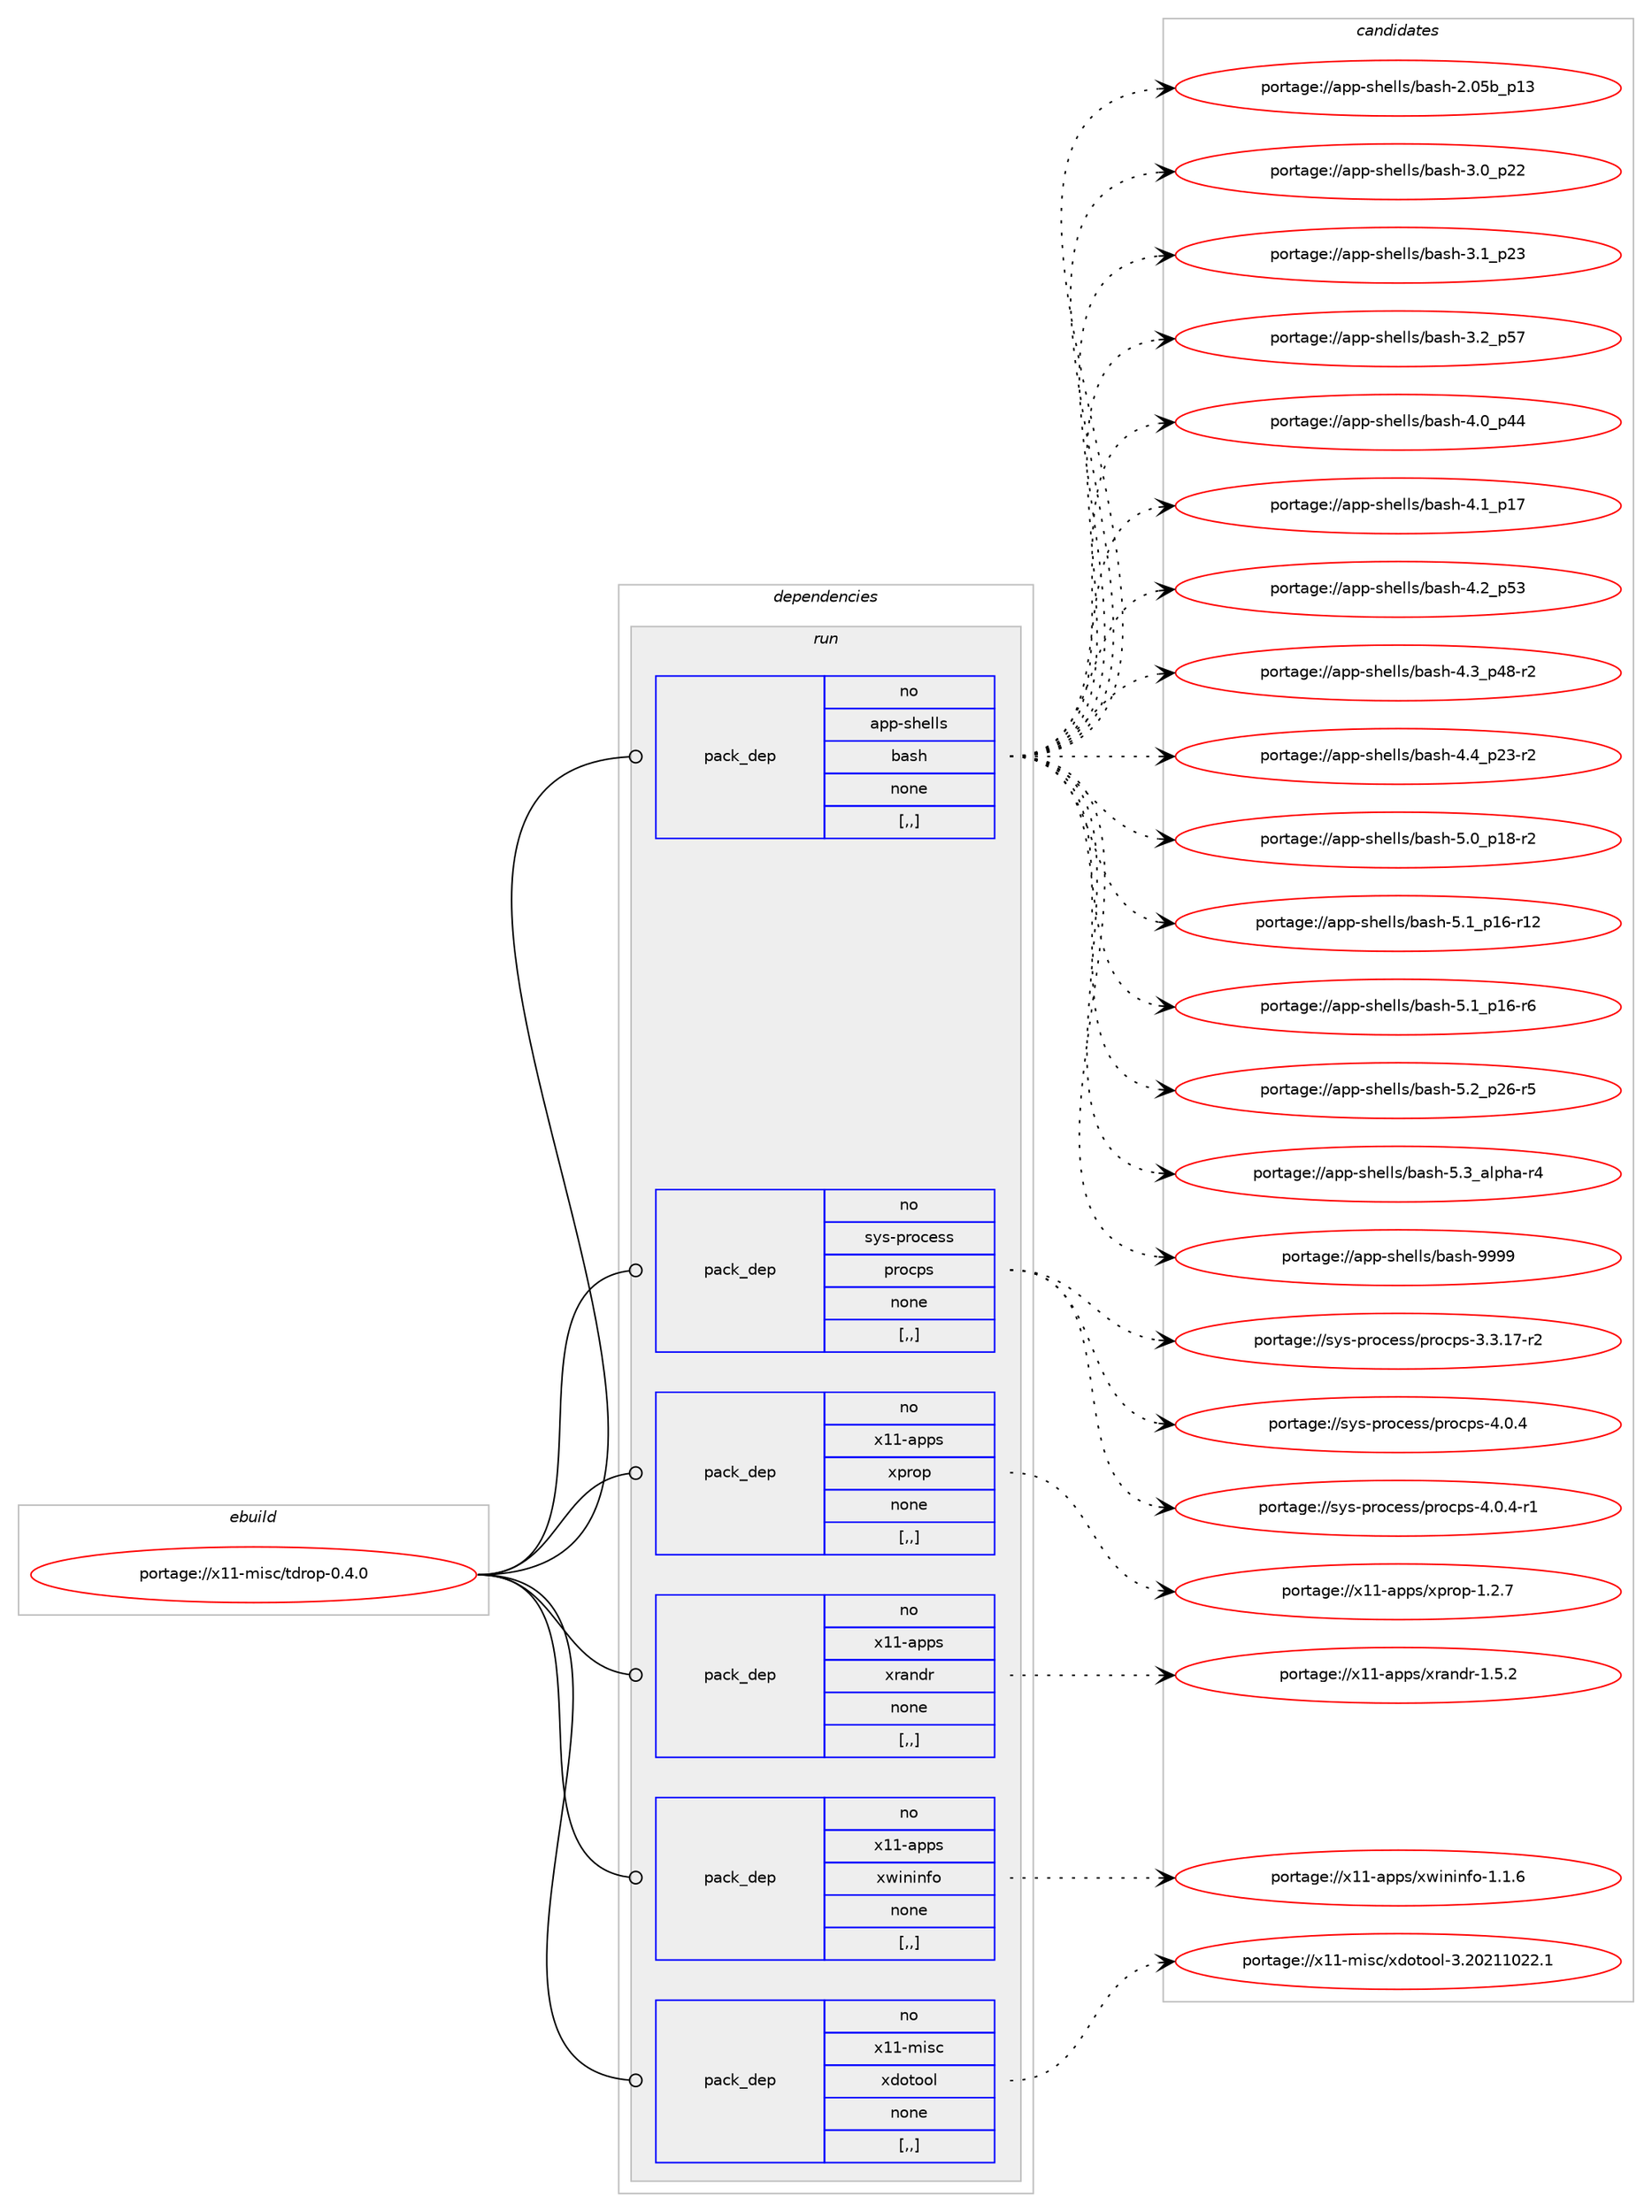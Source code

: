 digraph prolog {

# *************
# Graph options
# *************

newrank=true;
concentrate=true;
compound=true;
graph [rankdir=LR,fontname=Helvetica,fontsize=10,ranksep=1.5];#, ranksep=2.5, nodesep=0.2];
edge  [arrowhead=vee];
node  [fontname=Helvetica,fontsize=10];

# **********
# The ebuild
# **********

subgraph cluster_leftcol {
color=gray;
rank=same;
label=<<i>ebuild</i>>;
id [label="portage://x11-misc/tdrop-0.4.0", color=red, width=4, href="../x11-misc/tdrop-0.4.0.svg"];
}

# ****************
# The dependencies
# ****************

subgraph cluster_midcol {
color=gray;
label=<<i>dependencies</i>>;
subgraph cluster_compile {
fillcolor="#eeeeee";
style=filled;
label=<<i>compile</i>>;
}
subgraph cluster_compileandrun {
fillcolor="#eeeeee";
style=filled;
label=<<i>compile and run</i>>;
}
subgraph cluster_run {
fillcolor="#eeeeee";
style=filled;
label=<<i>run</i>>;
subgraph pack329903 {
dependency453006 [label=<<TABLE BORDER="0" CELLBORDER="1" CELLSPACING="0" CELLPADDING="4" WIDTH="220"><TR><TD ROWSPAN="6" CELLPADDING="30">pack_dep</TD></TR><TR><TD WIDTH="110">no</TD></TR><TR><TD>app-shells</TD></TR><TR><TD>bash</TD></TR><TR><TD>none</TD></TR><TR><TD>[,,]</TD></TR></TABLE>>, shape=none, color=blue];
}
id:e -> dependency453006:w [weight=20,style="solid",arrowhead="odot"];
subgraph pack329904 {
dependency453007 [label=<<TABLE BORDER="0" CELLBORDER="1" CELLSPACING="0" CELLPADDING="4" WIDTH="220"><TR><TD ROWSPAN="6" CELLPADDING="30">pack_dep</TD></TR><TR><TD WIDTH="110">no</TD></TR><TR><TD>sys-process</TD></TR><TR><TD>procps</TD></TR><TR><TD>none</TD></TR><TR><TD>[,,]</TD></TR></TABLE>>, shape=none, color=blue];
}
id:e -> dependency453007:w [weight=20,style="solid",arrowhead="odot"];
subgraph pack329905 {
dependency453008 [label=<<TABLE BORDER="0" CELLBORDER="1" CELLSPACING="0" CELLPADDING="4" WIDTH="220"><TR><TD ROWSPAN="6" CELLPADDING="30">pack_dep</TD></TR><TR><TD WIDTH="110">no</TD></TR><TR><TD>x11-apps</TD></TR><TR><TD>xprop</TD></TR><TR><TD>none</TD></TR><TR><TD>[,,]</TD></TR></TABLE>>, shape=none, color=blue];
}
id:e -> dependency453008:w [weight=20,style="solid",arrowhead="odot"];
subgraph pack329906 {
dependency453009 [label=<<TABLE BORDER="0" CELLBORDER="1" CELLSPACING="0" CELLPADDING="4" WIDTH="220"><TR><TD ROWSPAN="6" CELLPADDING="30">pack_dep</TD></TR><TR><TD WIDTH="110">no</TD></TR><TR><TD>x11-apps</TD></TR><TR><TD>xrandr</TD></TR><TR><TD>none</TD></TR><TR><TD>[,,]</TD></TR></TABLE>>, shape=none, color=blue];
}
id:e -> dependency453009:w [weight=20,style="solid",arrowhead="odot"];
subgraph pack329907 {
dependency453010 [label=<<TABLE BORDER="0" CELLBORDER="1" CELLSPACING="0" CELLPADDING="4" WIDTH="220"><TR><TD ROWSPAN="6" CELLPADDING="30">pack_dep</TD></TR><TR><TD WIDTH="110">no</TD></TR><TR><TD>x11-apps</TD></TR><TR><TD>xwininfo</TD></TR><TR><TD>none</TD></TR><TR><TD>[,,]</TD></TR></TABLE>>, shape=none, color=blue];
}
id:e -> dependency453010:w [weight=20,style="solid",arrowhead="odot"];
subgraph pack329908 {
dependency453011 [label=<<TABLE BORDER="0" CELLBORDER="1" CELLSPACING="0" CELLPADDING="4" WIDTH="220"><TR><TD ROWSPAN="6" CELLPADDING="30">pack_dep</TD></TR><TR><TD WIDTH="110">no</TD></TR><TR><TD>x11-misc</TD></TR><TR><TD>xdotool</TD></TR><TR><TD>none</TD></TR><TR><TD>[,,]</TD></TR></TABLE>>, shape=none, color=blue];
}
id:e -> dependency453011:w [weight=20,style="solid",arrowhead="odot"];
}
}

# **************
# The candidates
# **************

subgraph cluster_choices {
rank=same;
color=gray;
label=<<i>candidates</i>>;

subgraph choice329903 {
color=black;
nodesep=1;
choice9711211245115104101108108115479897115104455046485398951124951 [label="portage://app-shells/bash-2.05b_p13", color=red, width=4,href="../app-shells/bash-2.05b_p13.svg"];
choice971121124511510410110810811547989711510445514648951125050 [label="portage://app-shells/bash-3.0_p22", color=red, width=4,href="../app-shells/bash-3.0_p22.svg"];
choice971121124511510410110810811547989711510445514649951125051 [label="portage://app-shells/bash-3.1_p23", color=red, width=4,href="../app-shells/bash-3.1_p23.svg"];
choice971121124511510410110810811547989711510445514650951125355 [label="portage://app-shells/bash-3.2_p57", color=red, width=4,href="../app-shells/bash-3.2_p57.svg"];
choice971121124511510410110810811547989711510445524648951125252 [label="portage://app-shells/bash-4.0_p44", color=red, width=4,href="../app-shells/bash-4.0_p44.svg"];
choice971121124511510410110810811547989711510445524649951124955 [label="portage://app-shells/bash-4.1_p17", color=red, width=4,href="../app-shells/bash-4.1_p17.svg"];
choice971121124511510410110810811547989711510445524650951125351 [label="portage://app-shells/bash-4.2_p53", color=red, width=4,href="../app-shells/bash-4.2_p53.svg"];
choice9711211245115104101108108115479897115104455246519511252564511450 [label="portage://app-shells/bash-4.3_p48-r2", color=red, width=4,href="../app-shells/bash-4.3_p48-r2.svg"];
choice9711211245115104101108108115479897115104455246529511250514511450 [label="portage://app-shells/bash-4.4_p23-r2", color=red, width=4,href="../app-shells/bash-4.4_p23-r2.svg"];
choice9711211245115104101108108115479897115104455346489511249564511450 [label="portage://app-shells/bash-5.0_p18-r2", color=red, width=4,href="../app-shells/bash-5.0_p18-r2.svg"];
choice971121124511510410110810811547989711510445534649951124954451144950 [label="portage://app-shells/bash-5.1_p16-r12", color=red, width=4,href="../app-shells/bash-5.1_p16-r12.svg"];
choice9711211245115104101108108115479897115104455346499511249544511454 [label="portage://app-shells/bash-5.1_p16-r6", color=red, width=4,href="../app-shells/bash-5.1_p16-r6.svg"];
choice9711211245115104101108108115479897115104455346509511250544511453 [label="portage://app-shells/bash-5.2_p26-r5", color=red, width=4,href="../app-shells/bash-5.2_p26-r5.svg"];
choice9711211245115104101108108115479897115104455346519597108112104974511452 [label="portage://app-shells/bash-5.3_alpha-r4", color=red, width=4,href="../app-shells/bash-5.3_alpha-r4.svg"];
choice97112112451151041011081081154798971151044557575757 [label="portage://app-shells/bash-9999", color=red, width=4,href="../app-shells/bash-9999.svg"];
dependency453006:e -> choice9711211245115104101108108115479897115104455046485398951124951:w [style=dotted,weight="100"];
dependency453006:e -> choice971121124511510410110810811547989711510445514648951125050:w [style=dotted,weight="100"];
dependency453006:e -> choice971121124511510410110810811547989711510445514649951125051:w [style=dotted,weight="100"];
dependency453006:e -> choice971121124511510410110810811547989711510445514650951125355:w [style=dotted,weight="100"];
dependency453006:e -> choice971121124511510410110810811547989711510445524648951125252:w [style=dotted,weight="100"];
dependency453006:e -> choice971121124511510410110810811547989711510445524649951124955:w [style=dotted,weight="100"];
dependency453006:e -> choice971121124511510410110810811547989711510445524650951125351:w [style=dotted,weight="100"];
dependency453006:e -> choice9711211245115104101108108115479897115104455246519511252564511450:w [style=dotted,weight="100"];
dependency453006:e -> choice9711211245115104101108108115479897115104455246529511250514511450:w [style=dotted,weight="100"];
dependency453006:e -> choice9711211245115104101108108115479897115104455346489511249564511450:w [style=dotted,weight="100"];
dependency453006:e -> choice971121124511510410110810811547989711510445534649951124954451144950:w [style=dotted,weight="100"];
dependency453006:e -> choice9711211245115104101108108115479897115104455346499511249544511454:w [style=dotted,weight="100"];
dependency453006:e -> choice9711211245115104101108108115479897115104455346509511250544511453:w [style=dotted,weight="100"];
dependency453006:e -> choice9711211245115104101108108115479897115104455346519597108112104974511452:w [style=dotted,weight="100"];
dependency453006:e -> choice97112112451151041011081081154798971151044557575757:w [style=dotted,weight="100"];
}
subgraph choice329904 {
color=black;
nodesep=1;
choice11512111545112114111991011151154711211411199112115455146514649554511450 [label="portage://sys-process/procps-3.3.17-r2", color=red, width=4,href="../sys-process/procps-3.3.17-r2.svg"];
choice11512111545112114111991011151154711211411199112115455246484652 [label="portage://sys-process/procps-4.0.4", color=red, width=4,href="../sys-process/procps-4.0.4.svg"];
choice115121115451121141119910111511547112114111991121154552464846524511449 [label="portage://sys-process/procps-4.0.4-r1", color=red, width=4,href="../sys-process/procps-4.0.4-r1.svg"];
dependency453007:e -> choice11512111545112114111991011151154711211411199112115455146514649554511450:w [style=dotted,weight="100"];
dependency453007:e -> choice11512111545112114111991011151154711211411199112115455246484652:w [style=dotted,weight="100"];
dependency453007:e -> choice115121115451121141119910111511547112114111991121154552464846524511449:w [style=dotted,weight="100"];
}
subgraph choice329905 {
color=black;
nodesep=1;
choice1204949459711211211547120112114111112454946504655 [label="portage://x11-apps/xprop-1.2.7", color=red, width=4,href="../x11-apps/xprop-1.2.7.svg"];
dependency453008:e -> choice1204949459711211211547120112114111112454946504655:w [style=dotted,weight="100"];
}
subgraph choice329906 {
color=black;
nodesep=1;
choice120494945971121121154712011497110100114454946534650 [label="portage://x11-apps/xrandr-1.5.2", color=red, width=4,href="../x11-apps/xrandr-1.5.2.svg"];
dependency453009:e -> choice120494945971121121154712011497110100114454946534650:w [style=dotted,weight="100"];
}
subgraph choice329907 {
color=black;
nodesep=1;
choice1204949459711211211547120119105110105110102111454946494654 [label="portage://x11-apps/xwininfo-1.1.6", color=red, width=4,href="../x11-apps/xwininfo-1.1.6.svg"];
dependency453010:e -> choice1204949459711211211547120119105110105110102111454946494654:w [style=dotted,weight="100"];
}
subgraph choice329908 {
color=black;
nodesep=1;
choice120494945109105115994712010011111611111110845514650485049494850504649 [label="portage://x11-misc/xdotool-3.20211022.1", color=red, width=4,href="../x11-misc/xdotool-3.20211022.1.svg"];
dependency453011:e -> choice120494945109105115994712010011111611111110845514650485049494850504649:w [style=dotted,weight="100"];
}
}

}
